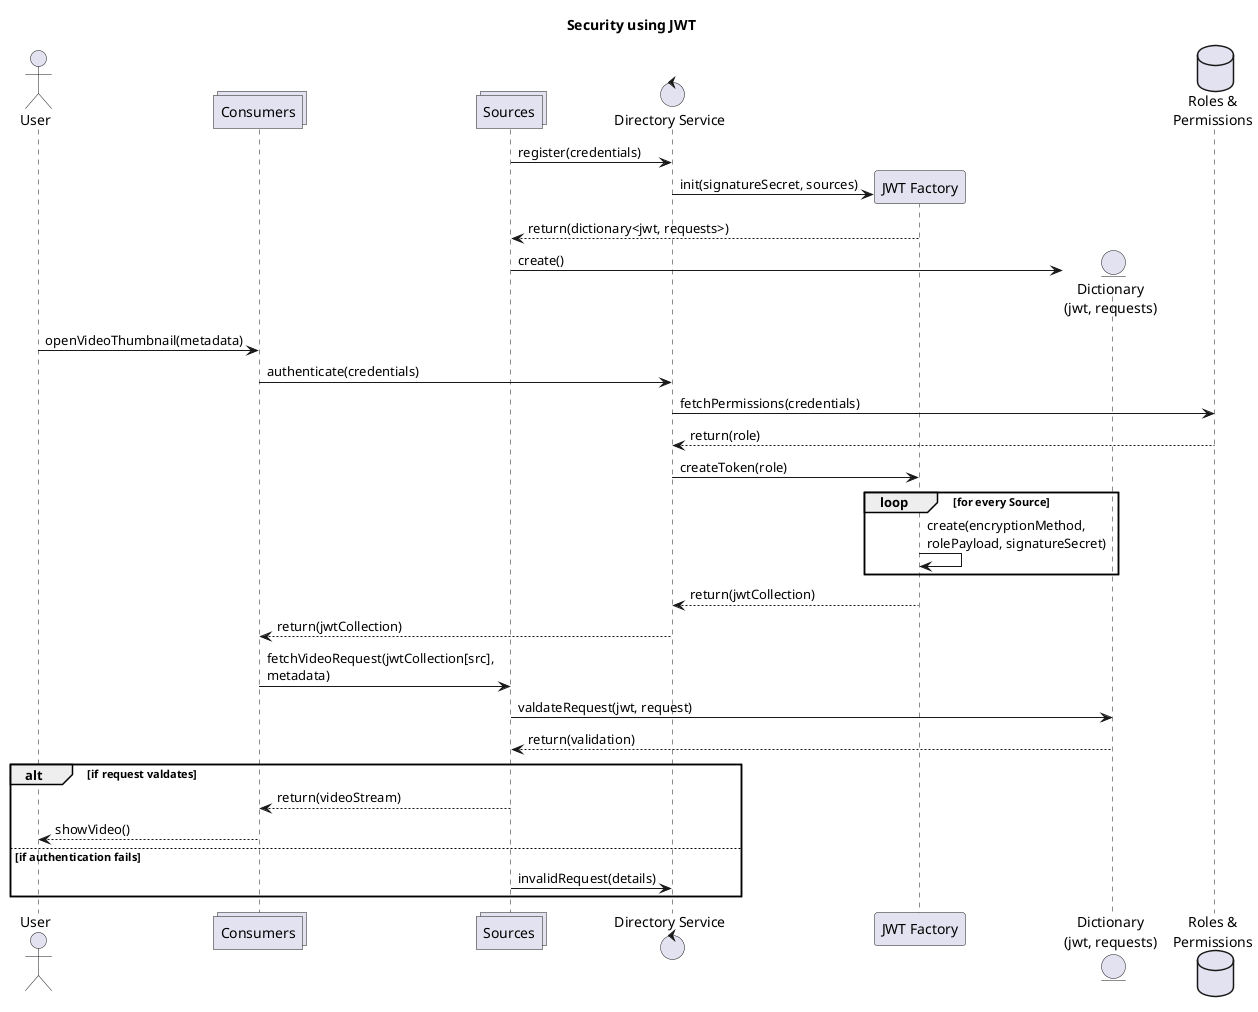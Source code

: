 @startuml Security using JWT
title Security using JWT
actor "User" as user
collections "Consumers" as cons
collections "Sources" as srcs
control "Directory Service" as dir
srcs -> dir: register(credentials)

create "JWT Factory" as jwt
dir -> jwt: init(signatureSecret, sources)
jwt --> srcs: return(dictionary<jwt, requests>)
create entity "Dictionary\n(jwt, requests)" as dict
srcs -> dict: create()
database "Roles &\nPermissions" as db
user -> cons: openVideoThumbnail(metadata)
cons -> dir: authenticate(credentials)
dir -> db: fetchPermissions(credentials)
db --> dir: return(role)
dir -> jwt: createToken(role)
loop for every Source
    jwt -> jwt: create(encryptionMethod,\nrolePayload, signatureSecret)
end
jwt --> dir: return(jwtCollection)
dir --> cons: return(jwtCollection)
cons -> srcs: fetchVideoRequest(jwtCollection[src],\nmetadata)
srcs -> dict: valdateRequest(jwt, request)
dict --> srcs: return(validation)
alt if request valdates
    srcs --> cons: return(videoStream)
    cons --> user: showVideo()
else if authentication fails
    srcs -> dir: invalidRequest(details)
end

@enduml